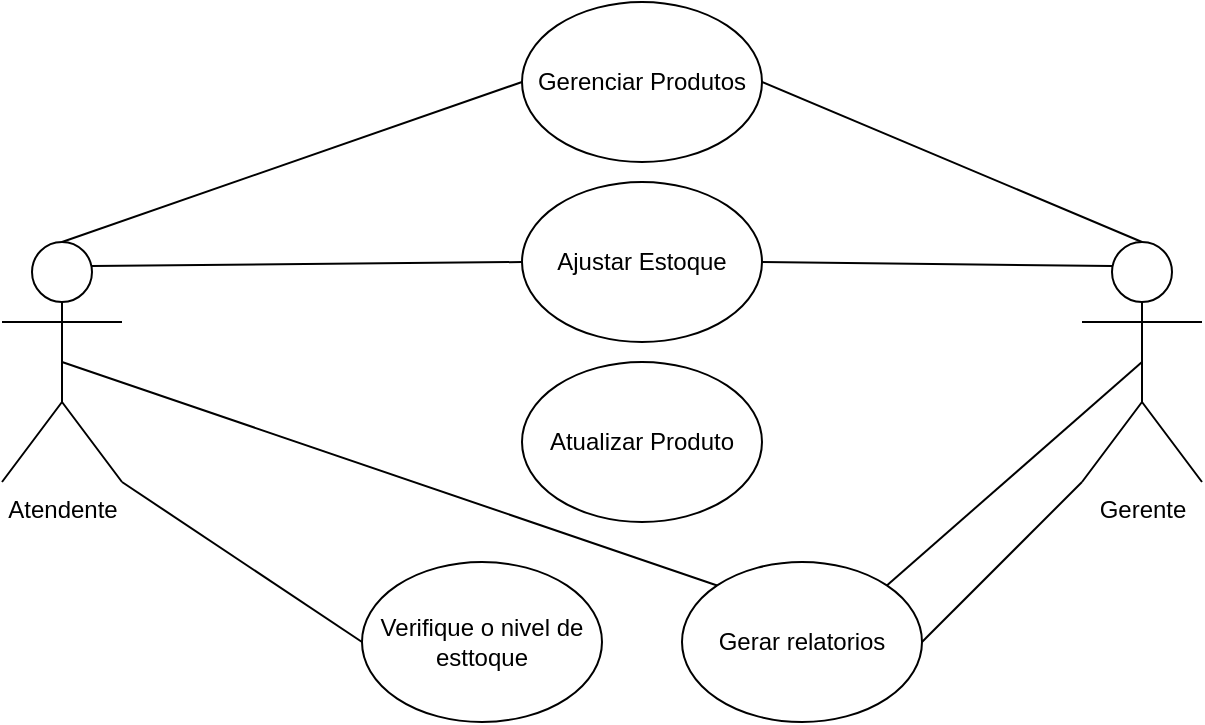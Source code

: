 <mxfile version="27.0.6">
  <diagram name="Página-1" id="TJhJabAs7jYWBCgJkDmp">
    <mxGraphModel dx="872" dy="465" grid="1" gridSize="10" guides="1" tooltips="1" connect="1" arrows="1" fold="1" page="1" pageScale="1" pageWidth="827" pageHeight="1169" math="0" shadow="0">
      <root>
        <mxCell id="0" />
        <mxCell id="1" parent="0" />
        <mxCell id="INdwvwq5i1uJFctPwpKg-3" value="&lt;font style=&quot;vertical-align: inherit;&quot;&gt;&lt;font style=&quot;vertical-align: inherit;&quot;&gt;Atendente&lt;/font&gt;&lt;/font&gt;" style="shape=umlActor;verticalLabelPosition=bottom;verticalAlign=top;html=1;outlineConnect=0;" vertex="1" parent="1">
          <mxGeometry x="60" y="120" width="60" height="120" as="geometry" />
        </mxCell>
        <mxCell id="INdwvwq5i1uJFctPwpKg-4" value="&lt;font style=&quot;vertical-align: inherit;&quot;&gt;&lt;font style=&quot;vertical-align: inherit;&quot;&gt;Gerente&lt;/font&gt;&lt;/font&gt;" style="shape=umlActor;verticalLabelPosition=bottom;verticalAlign=top;html=1;outlineConnect=0;" vertex="1" parent="1">
          <mxGeometry x="600" y="120" width="60" height="120" as="geometry" />
        </mxCell>
        <mxCell id="INdwvwq5i1uJFctPwpKg-5" value="&lt;font style=&quot;vertical-align: inherit;&quot;&gt;&lt;font style=&quot;vertical-align: inherit;&quot;&gt;Gerenciar Produtos&lt;/font&gt;&lt;/font&gt;" style="ellipse;whiteSpace=wrap;html=1;" vertex="1" parent="1">
          <mxGeometry x="320" width="120" height="80" as="geometry" />
        </mxCell>
        <mxCell id="INdwvwq5i1uJFctPwpKg-6" value="" style="endArrow=none;html=1;rounded=0;entryX=0;entryY=0.5;entryDx=0;entryDy=0;exitX=0.5;exitY=0;exitDx=0;exitDy=0;exitPerimeter=0;" edge="1" parent="1" source="INdwvwq5i1uJFctPwpKg-3" target="INdwvwq5i1uJFctPwpKg-5">
          <mxGeometry width="50" height="50" relative="1" as="geometry">
            <mxPoint x="105" y="132" as="sourcePoint" />
            <mxPoint x="270" y="120" as="targetPoint" />
          </mxGeometry>
        </mxCell>
        <mxCell id="INdwvwq5i1uJFctPwpKg-8" value="" style="endArrow=none;html=1;rounded=0;exitX=1;exitY=0.5;exitDx=0;exitDy=0;entryX=0.5;entryY=0;entryDx=0;entryDy=0;entryPerimeter=0;" edge="1" parent="1" source="INdwvwq5i1uJFctPwpKg-5" target="INdwvwq5i1uJFctPwpKg-4">
          <mxGeometry width="50" height="50" relative="1" as="geometry">
            <mxPoint x="500" y="110" as="sourcePoint" />
            <mxPoint x="550" y="60" as="targetPoint" />
          </mxGeometry>
        </mxCell>
        <mxCell id="INdwvwq5i1uJFctPwpKg-9" value="&lt;font style=&quot;vertical-align: inherit;&quot;&gt;&lt;font style=&quot;vertical-align: inherit;&quot;&gt;Ajustar Estoque&lt;/font&gt;&lt;/font&gt;" style="ellipse;whiteSpace=wrap;html=1;" vertex="1" parent="1">
          <mxGeometry x="320" y="90" width="120" height="80" as="geometry" />
        </mxCell>
        <mxCell id="INdwvwq5i1uJFctPwpKg-10" value="" style="endArrow=none;html=1;rounded=0;entryX=0;entryY=0.5;entryDx=0;entryDy=0;exitX=0.75;exitY=0.1;exitDx=0;exitDy=0;exitPerimeter=0;" edge="1" parent="1" source="INdwvwq5i1uJFctPwpKg-3" target="INdwvwq5i1uJFctPwpKg-9">
          <mxGeometry width="50" height="50" relative="1" as="geometry">
            <mxPoint x="210" y="150" as="sourcePoint" />
            <mxPoint x="260" y="100" as="targetPoint" />
          </mxGeometry>
        </mxCell>
        <mxCell id="INdwvwq5i1uJFctPwpKg-11" value="" style="endArrow=none;html=1;rounded=0;exitX=1;exitY=0.5;exitDx=0;exitDy=0;entryX=0.25;entryY=0.1;entryDx=0;entryDy=0;entryPerimeter=0;" edge="1" parent="1" source="INdwvwq5i1uJFctPwpKg-9" target="INdwvwq5i1uJFctPwpKg-4">
          <mxGeometry width="50" height="50" relative="1" as="geometry">
            <mxPoint x="520" y="160" as="sourcePoint" />
            <mxPoint x="570" y="110" as="targetPoint" />
          </mxGeometry>
        </mxCell>
        <mxCell id="INdwvwq5i1uJFctPwpKg-12" value="&lt;font style=&quot;vertical-align: inherit;&quot;&gt;&lt;font style=&quot;vertical-align: inherit;&quot;&gt;Atualizar Produto&lt;/font&gt;&lt;/font&gt;" style="ellipse;whiteSpace=wrap;html=1;" vertex="1" parent="1">
          <mxGeometry x="320" y="180" width="120" height="80" as="geometry" />
        </mxCell>
        <mxCell id="INdwvwq5i1uJFctPwpKg-13" value="&lt;font style=&quot;vertical-align: inherit;&quot;&gt;&lt;font style=&quot;vertical-align: inherit;&quot;&gt;Verifique o nivel de esttoque&lt;/font&gt;&lt;/font&gt;" style="ellipse;whiteSpace=wrap;html=1;" vertex="1" parent="1">
          <mxGeometry x="240" y="280" width="120" height="80" as="geometry" />
        </mxCell>
        <mxCell id="INdwvwq5i1uJFctPwpKg-14" value="" style="endArrow=none;html=1;rounded=0;exitX=1;exitY=1;exitDx=0;exitDy=0;exitPerimeter=0;entryX=0;entryY=0.5;entryDx=0;entryDy=0;" edge="1" parent="1" source="INdwvwq5i1uJFctPwpKg-3" target="INdwvwq5i1uJFctPwpKg-13">
          <mxGeometry width="50" height="50" relative="1" as="geometry">
            <mxPoint x="160" y="260" as="sourcePoint" />
            <mxPoint x="210" y="210" as="targetPoint" />
          </mxGeometry>
        </mxCell>
        <mxCell id="INdwvwq5i1uJFctPwpKg-15" value="&lt;font style=&quot;vertical-align: inherit;&quot;&gt;&lt;font style=&quot;vertical-align: inherit;&quot;&gt;Gerar relatorios&lt;/font&gt;&lt;/font&gt;" style="ellipse;whiteSpace=wrap;html=1;" vertex="1" parent="1">
          <mxGeometry x="400" y="280" width="120" height="80" as="geometry" />
        </mxCell>
        <mxCell id="INdwvwq5i1uJFctPwpKg-16" value="" style="endArrow=none;html=1;rounded=0;entryX=0;entryY=1;entryDx=0;entryDy=0;entryPerimeter=0;exitX=1;exitY=0.5;exitDx=0;exitDy=0;" edge="1" parent="1" source="INdwvwq5i1uJFctPwpKg-15" target="INdwvwq5i1uJFctPwpKg-4">
          <mxGeometry width="50" height="50" relative="1" as="geometry">
            <mxPoint x="560" y="250" as="sourcePoint" />
            <mxPoint x="610" y="200" as="targetPoint" />
          </mxGeometry>
        </mxCell>
        <mxCell id="INdwvwq5i1uJFctPwpKg-18" value="" style="endArrow=none;html=1;rounded=0;exitX=0.5;exitY=0.5;exitDx=0;exitDy=0;exitPerimeter=0;entryX=0;entryY=0;entryDx=0;entryDy=0;" edge="1" parent="1" source="INdwvwq5i1uJFctPwpKg-3" target="INdwvwq5i1uJFctPwpKg-15">
          <mxGeometry width="50" height="50" relative="1" as="geometry">
            <mxPoint x="190" y="250" as="sourcePoint" />
            <mxPoint x="240" y="200" as="targetPoint" />
          </mxGeometry>
        </mxCell>
        <mxCell id="INdwvwq5i1uJFctPwpKg-19" value="" style="endArrow=none;html=1;rounded=0;exitX=1;exitY=0;exitDx=0;exitDy=0;entryX=0.5;entryY=0.5;entryDx=0;entryDy=0;entryPerimeter=0;" edge="1" parent="1" source="INdwvwq5i1uJFctPwpKg-15" target="INdwvwq5i1uJFctPwpKg-4">
          <mxGeometry width="50" height="50" relative="1" as="geometry">
            <mxPoint x="520" y="260" as="sourcePoint" />
            <mxPoint x="570" y="210" as="targetPoint" />
          </mxGeometry>
        </mxCell>
      </root>
    </mxGraphModel>
  </diagram>
</mxfile>
